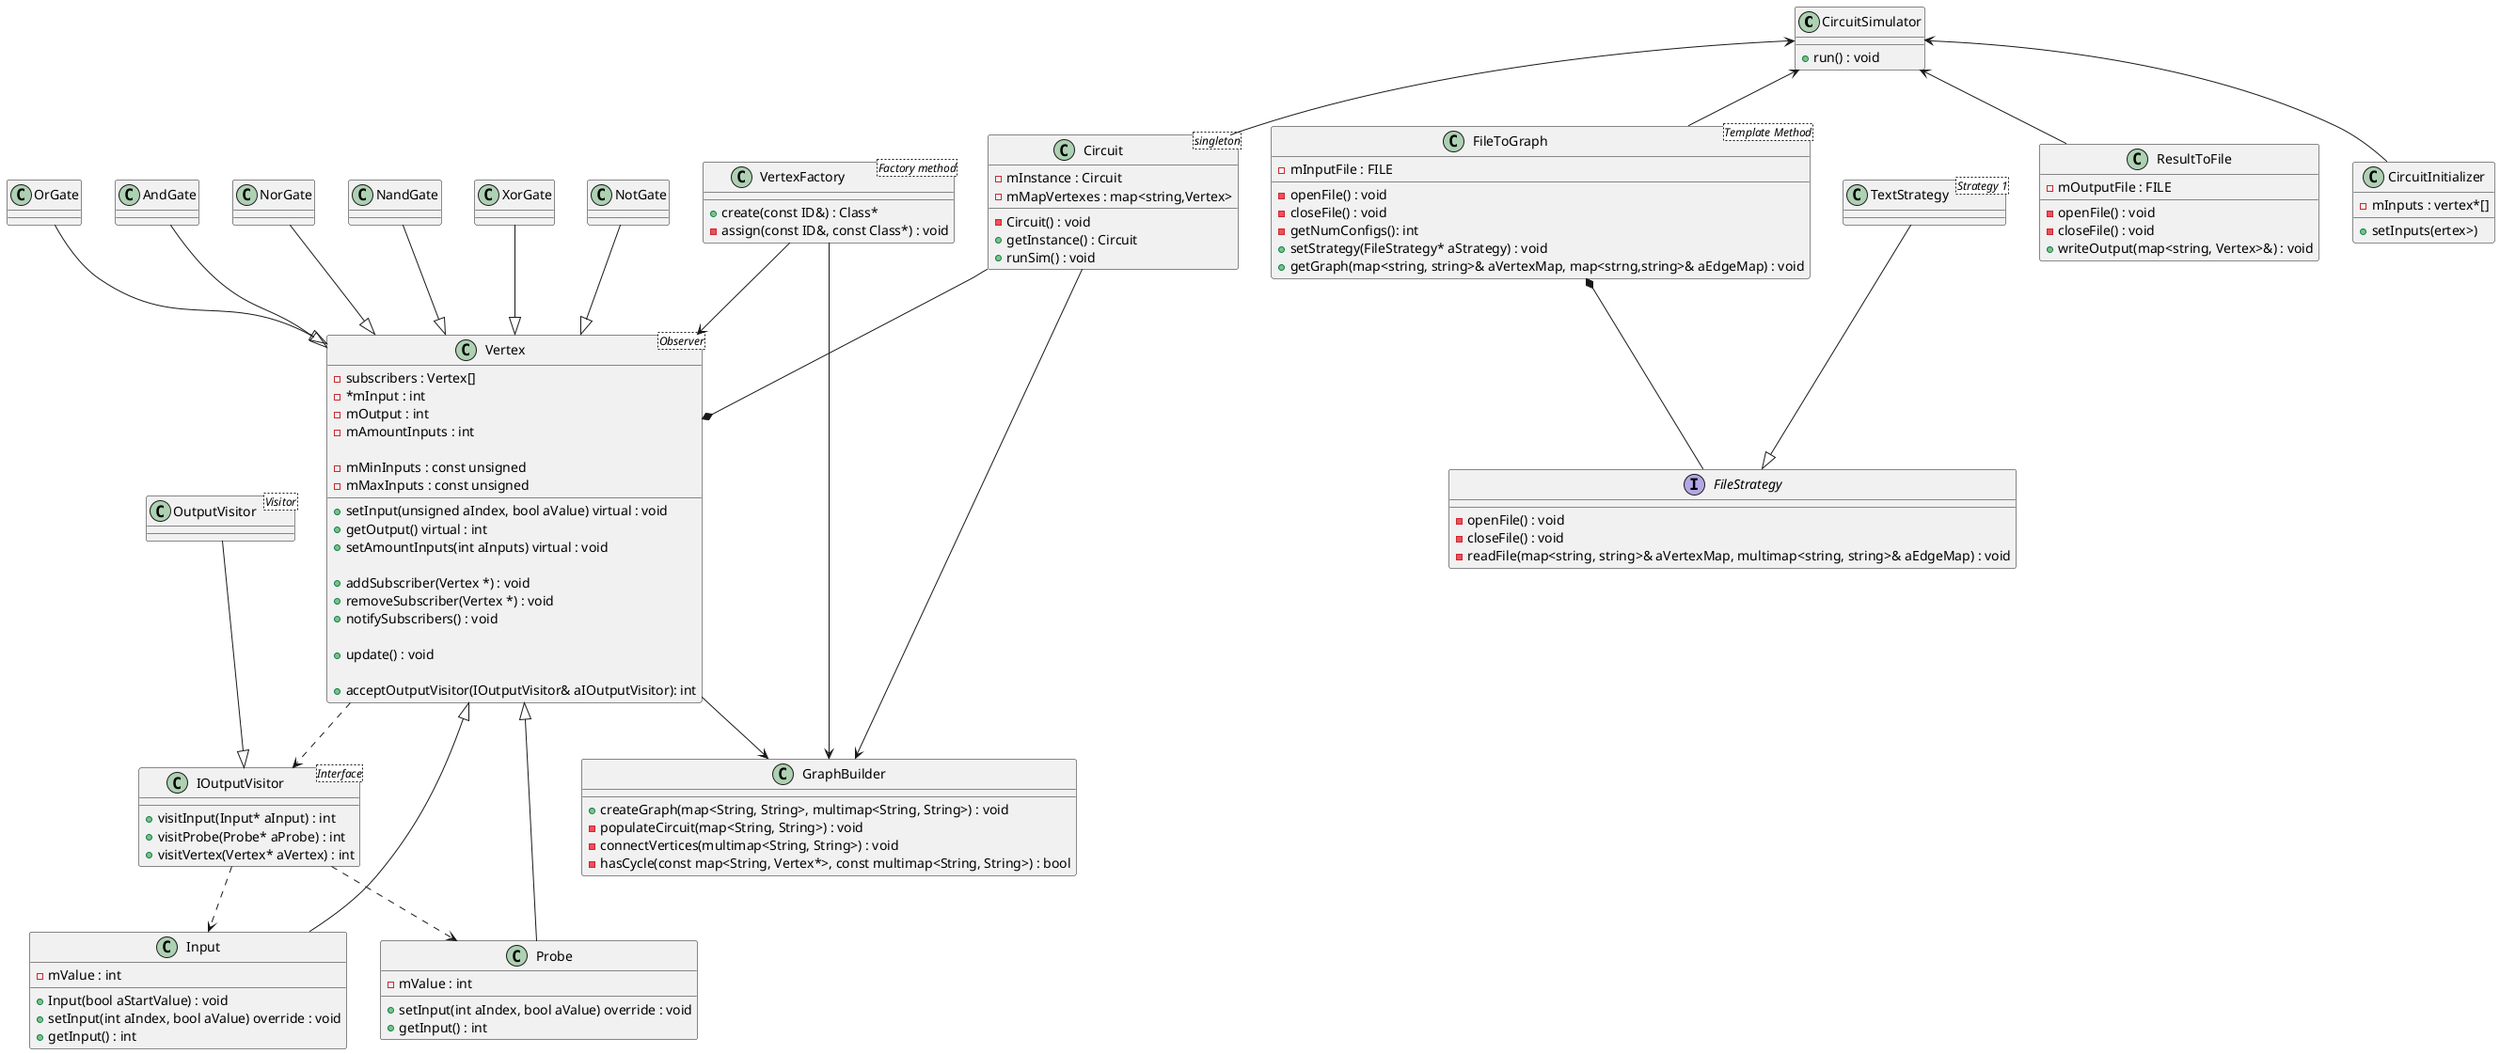@startuml classdiagram


class CircuitSimulator{
    + run() : void
}

class Circuit <singleton>{
    - mInstance : Circuit
    - mMapVertexes : map<string,Vertex>
    - Circuit() : void
    + getInstance() : Circuit
    + runSim() : void
}

class FileToGraph <Template Method> {
    - mInputFile : FILE

    - openFile() : void
    - closeFile() : void
    - getNumConfigs(): int
    + setStrategy(FileStrategy* aStrategy) : void
    + getGraph(map<string, string>& aVertexMap, map<strng,string>& aEdgeMap) : void 

}

class IOutputVisitor <Interface>{
    + visitInput(Input* aInput) : int
    + visitProbe(Probe* aProbe) : int
    + visitVertex(Vertex* aVertex) : int
}

class OutputVisitor <Visitor>{

}

'TODO interface voor verschillende strategies
'TODO check of hierby dependency injection van toepassing is

interface FileStrategy {
    - openFile() : void
    - closeFile() : void
    - readFile(map<string, string>& aVertexMap, multimap<string, string>& aEdgeMap) : void
}

class TextStrategy <Strategy 1> {
}

class ResultToFile {
    - mOutputFile : FILE

    - openFile() : void
    - closeFile() : void
    + writeOutput(map<string, Vertex>&) : void
}

class CircuitInitializer{
    - mInputs : vertex*[]

    + setInputs(ertex>)
}

class OrGate{

}

class AndGate{

}

class NorGate{

}

class NandGate{

}

class XorGate{

}

class NotGate{

}

class Vertex <Observer> {
    + setInput(unsigned aIndex, bool aValue) virtual : void
    + getOutput() virtual : int
    + setAmountInputs(int aInputs) virtual : void

    + addSubscriber(Vertex *) : void
    + removeSubscriber(Vertex *) : void
    + notifySubscribers() : void
    
    + update() : void

    + acceptOutputVisitor(IOutputVisitor& aIOutputVisitor): int

    - subscribers : Vertex[]
    - *mInput : int
    - mOutput : int
    - mAmountInputs : int

    - mMinInputs : const unsigned
    - mMaxInputs : const unsigned
}

class Input {
    - mValue : int

    + Input(bool aStartValue) : void
    + setInput(int aIndex, bool aValue) override : void
    + getInput() : int
}

class Probe {
    - mValue : int

    + setInput(int aIndex, bool aValue) override : void
    + getInput() : int
}

class VertexFactory <Factory method> {
    + create(const ID&) : Class*
    - assign(const ID&, const Class*) : void
}

class GraphBuilder {
    + createGraph(map<String, String>, multimap<String, String>) : void
    - populateCircuit(map<String, String>) : void
    - connectVertices(multimap<String, String>) : void
    - hasCycle(const map<String, Vertex*>, const multimap<String, String>) : bool
}

VertexFactory --> GraphBuilder
Vertex --> GraphBuilder
Circuit --> GraphBuilder
Circuit --* Vertex
VertexFactory --> Vertex

OutputVisitor --|> IOutputVisitor
Vertex ..> IOutputVisitor
IOutputVisitor ..> Probe
IOutputVisitor ..> Input

FileToGraph *-- FileStrategy
TextStrategy --|> FileStrategy

CircuitSimulator <-- FileToGraph
CircuitSimulator <-- ResultToFile
CircuitSimulator <-- Circuit
CircuitSimulator <-- CircuitInitializer

OrGate --|> Vertex
NorGate --|> Vertex
AndGate --|> Vertex
NandGate --|> Vertex
XorGate --|> Vertex
NotGate --|> Vertex

Input --|> Vertex
Probe --|> Vertex

@enduml
